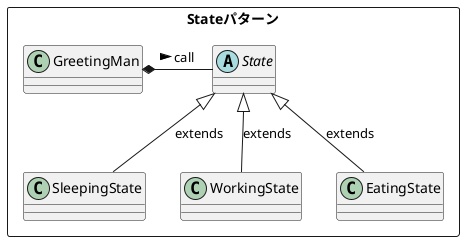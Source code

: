 @startuml Stateパターン

package Stateパターン <<Rectangle>> {
    class GreetingMan {
    }

    abstract class State {
    }

    class SleepingState {
    }

    class WorkingState {
    }

    class EatingState {
    }
}

GreetingMan *- State : call >
State <|-- SleepingState : extends
State <|-- WorkingState : extends
State <|-- EatingState : extends

@enduml
